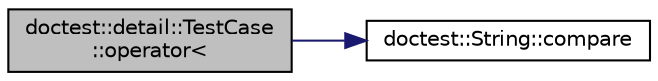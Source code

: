 digraph "doctest::detail::TestCase::operator&lt;"
{
 // LATEX_PDF_SIZE
  edge [fontname="Helvetica",fontsize="10",labelfontname="Helvetica",labelfontsize="10"];
  node [fontname="Helvetica",fontsize="10",shape=record];
  rankdir="LR";
  Node1 [label="doctest::detail::TestCase\l::operator\<",height=0.2,width=0.4,color="black", fillcolor="grey75", style="filled", fontcolor="black",tooltip=" "];
  Node1 -> Node2 [color="midnightblue",fontsize="10",style="solid"];
  Node2 [label="doctest::String::compare",height=0.2,width=0.4,color="black", fillcolor="white", style="filled",URL="$classdoctest_1_1_string.html#aef87d1f106d32d8c31af87335b44164d",tooltip=" "];
}
